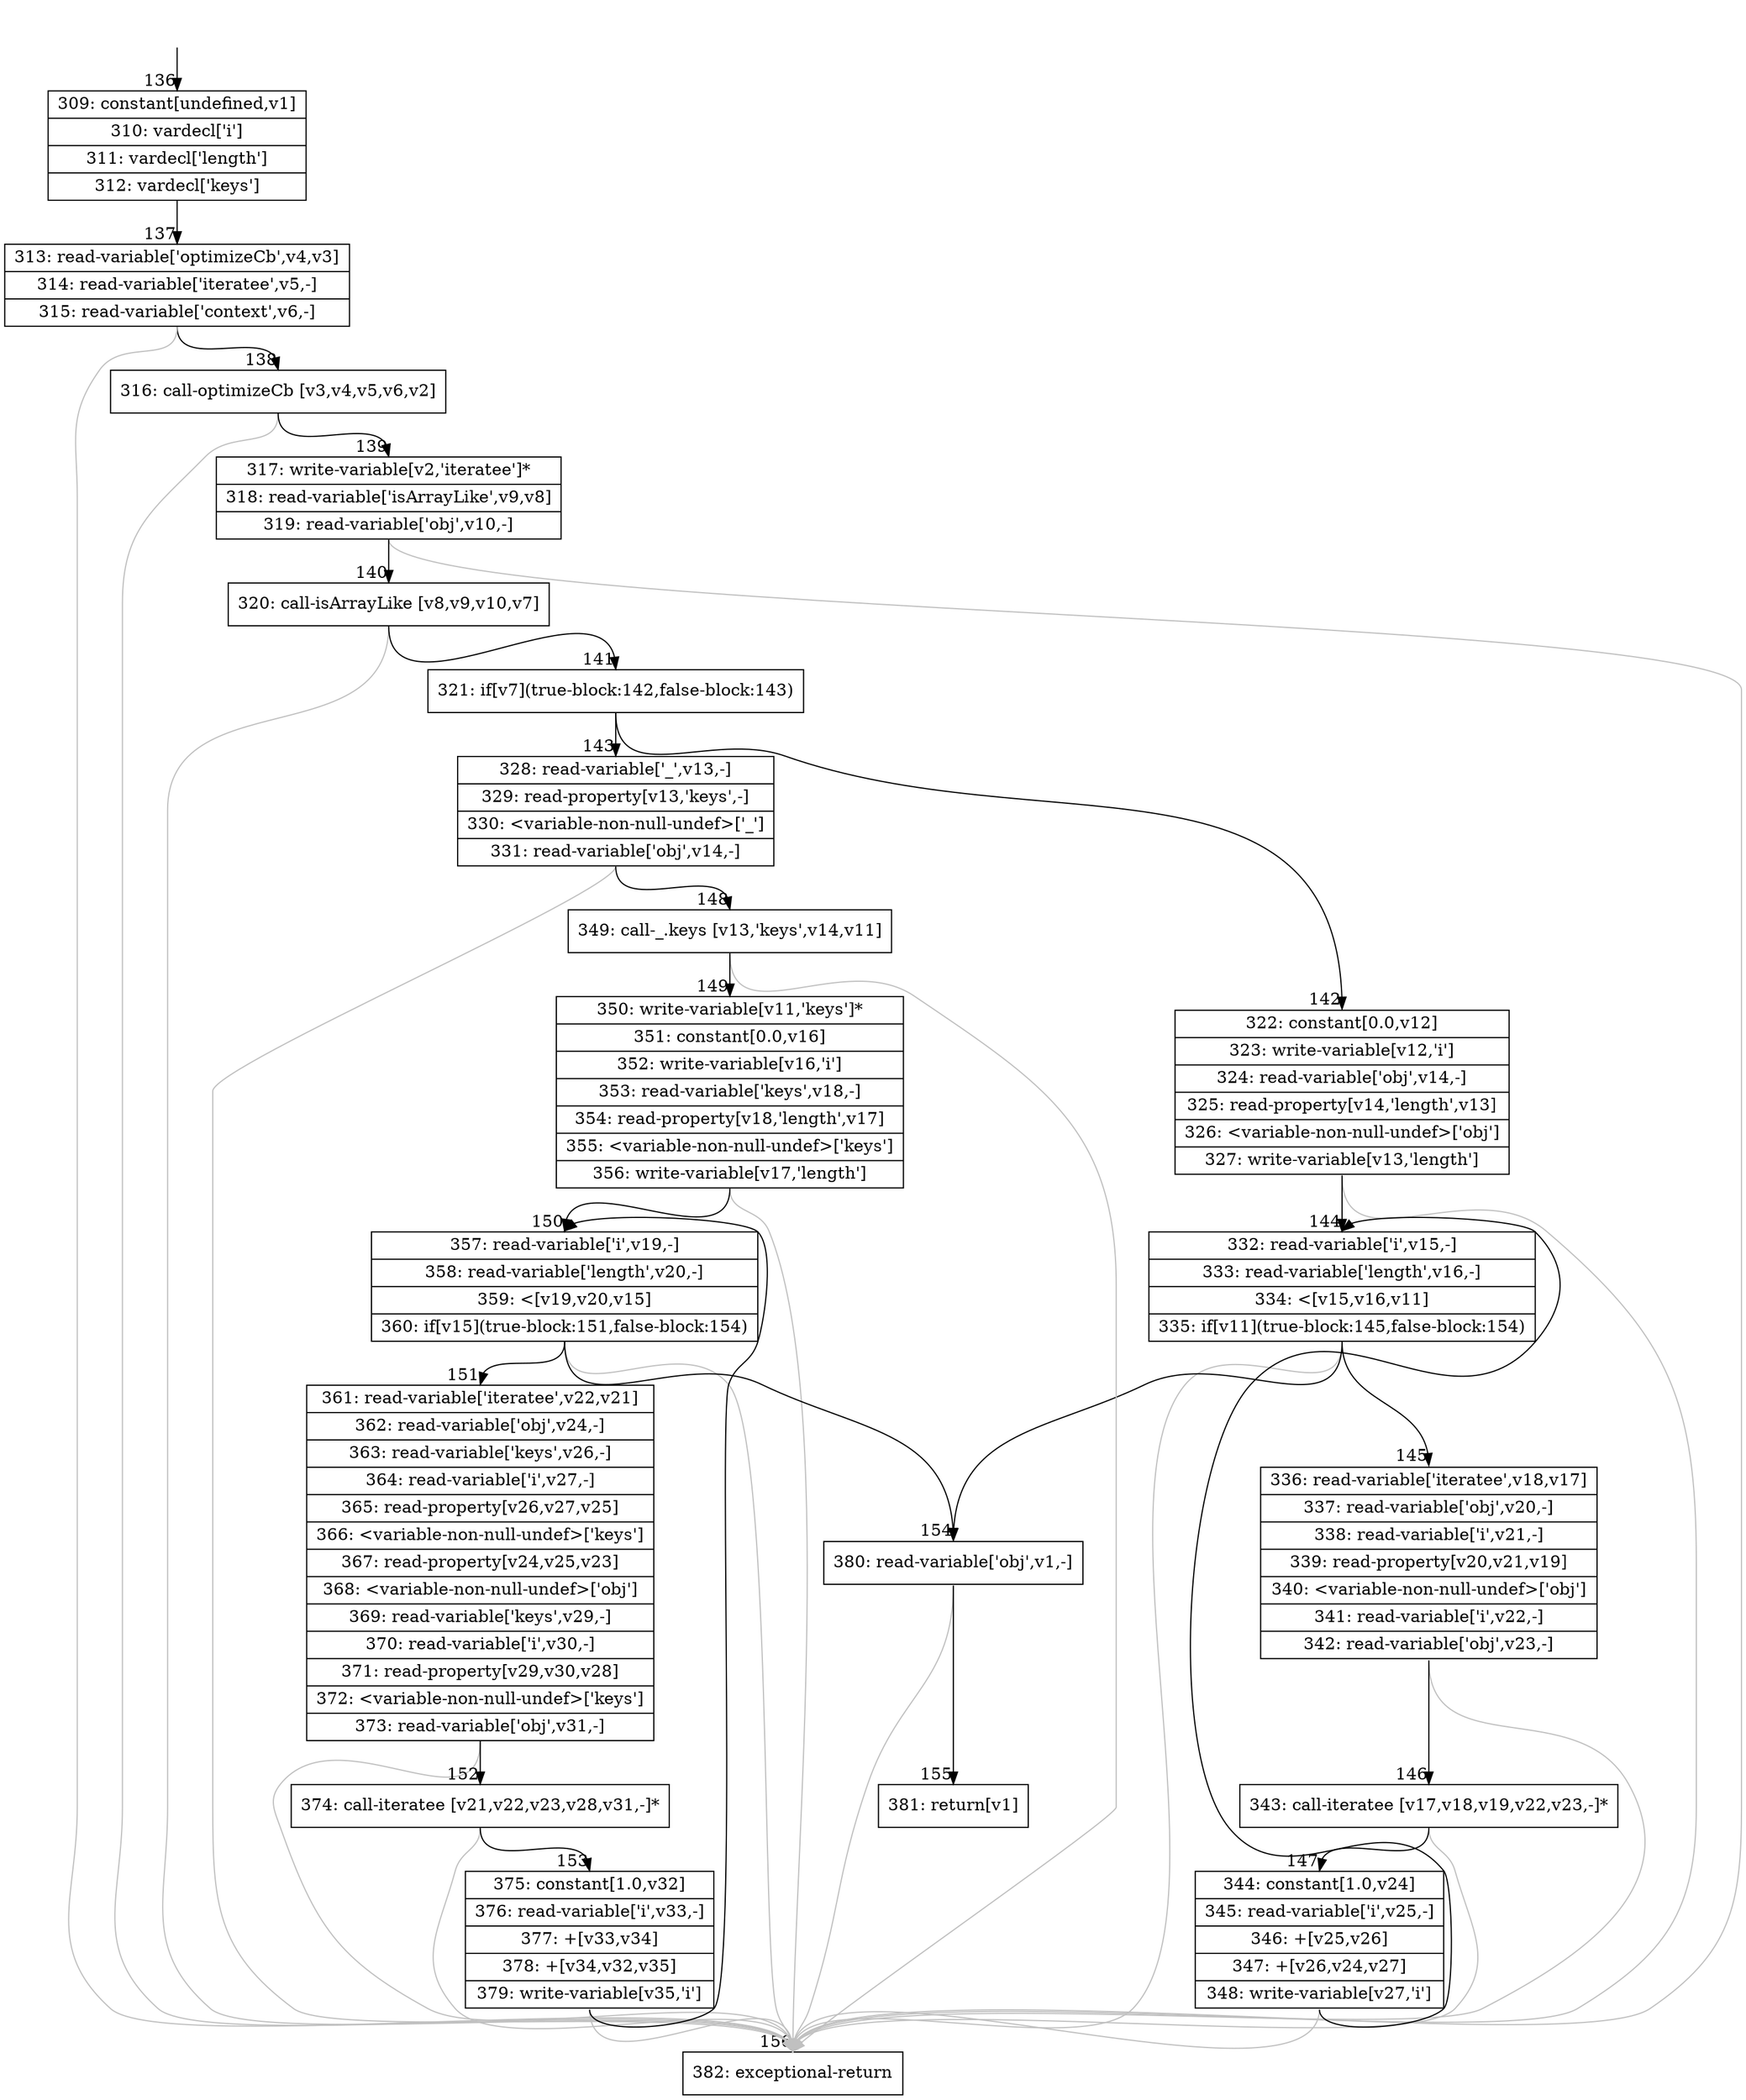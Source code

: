 digraph {
rankdir="TD"
BB_entry18[shape=none,label=""];
BB_entry18 -> BB136 [tailport=s, headport=n, headlabel="    136"]
BB136 [shape=record label="{309: constant[undefined,v1]|310: vardecl['i']|311: vardecl['length']|312: vardecl['keys']}" ] 
BB136 -> BB137 [tailport=s, headport=n, headlabel="      137"]
BB137 [shape=record label="{313: read-variable['optimizeCb',v4,v3]|314: read-variable['iteratee',v5,-]|315: read-variable['context',v6,-]}" ] 
BB137 -> BB138 [tailport=s, headport=n, headlabel="      138"]
BB137 -> BB156 [tailport=s, headport=n, color=gray, headlabel="      156"]
BB138 [shape=record label="{316: call-optimizeCb [v3,v4,v5,v6,v2]}" ] 
BB138 -> BB139 [tailport=s, headport=n, headlabel="      139"]
BB138 -> BB156 [tailport=s, headport=n, color=gray]
BB139 [shape=record label="{317: write-variable[v2,'iteratee']*|318: read-variable['isArrayLike',v9,v8]|319: read-variable['obj',v10,-]}" ] 
BB139 -> BB140 [tailport=s, headport=n, headlabel="      140"]
BB139 -> BB156 [tailport=s, headport=n, color=gray]
BB140 [shape=record label="{320: call-isArrayLike [v8,v9,v10,v7]}" ] 
BB140 -> BB141 [tailport=s, headport=n, headlabel="      141"]
BB140 -> BB156 [tailport=s, headport=n, color=gray]
BB141 [shape=record label="{321: if[v7](true-block:142,false-block:143)}" ] 
BB141 -> BB142 [tailport=s, headport=n, headlabel="      142"]
BB141 -> BB143 [tailport=s, headport=n, headlabel="      143"]
BB142 [shape=record label="{322: constant[0.0,v12]|323: write-variable[v12,'i']|324: read-variable['obj',v14,-]|325: read-property[v14,'length',v13]|326: \<variable-non-null-undef\>['obj']|327: write-variable[v13,'length']}" ] 
BB142 -> BB144 [tailport=s, headport=n, headlabel="      144"]
BB142 -> BB156 [tailport=s, headport=n, color=gray]
BB143 [shape=record label="{328: read-variable['_',v13,-]|329: read-property[v13,'keys',-]|330: \<variable-non-null-undef\>['_']|331: read-variable['obj',v14,-]}" ] 
BB143 -> BB148 [tailport=s, headport=n, headlabel="      148"]
BB143 -> BB156 [tailport=s, headport=n, color=gray]
BB144 [shape=record label="{332: read-variable['i',v15,-]|333: read-variable['length',v16,-]|334: \<[v15,v16,v11]|335: if[v11](true-block:145,false-block:154)}" ] 
BB144 -> BB145 [tailport=s, headport=n, headlabel="      145"]
BB144 -> BB154 [tailport=s, headport=n, headlabel="      154"]
BB144 -> BB156 [tailport=s, headport=n, color=gray]
BB145 [shape=record label="{336: read-variable['iteratee',v18,v17]|337: read-variable['obj',v20,-]|338: read-variable['i',v21,-]|339: read-property[v20,v21,v19]|340: \<variable-non-null-undef\>['obj']|341: read-variable['i',v22,-]|342: read-variable['obj',v23,-]}" ] 
BB145 -> BB146 [tailport=s, headport=n, headlabel="      146"]
BB145 -> BB156 [tailport=s, headport=n, color=gray]
BB146 [shape=record label="{343: call-iteratee [v17,v18,v19,v22,v23,-]*}" ] 
BB146 -> BB147 [tailport=s, headport=n, headlabel="      147"]
BB146 -> BB156 [tailport=s, headport=n, color=gray]
BB147 [shape=record label="{344: constant[1.0,v24]|345: read-variable['i',v25,-]|346: +[v25,v26]|347: +[v26,v24,v27]|348: write-variable[v27,'i']}" ] 
BB147 -> BB144 [tailport=s, headport=n]
BB147 -> BB156 [tailport=s, headport=n, color=gray]
BB148 [shape=record label="{349: call-_.keys [v13,'keys',v14,v11]}" ] 
BB148 -> BB149 [tailport=s, headport=n, headlabel="      149"]
BB148 -> BB156 [tailport=s, headport=n, color=gray]
BB149 [shape=record label="{350: write-variable[v11,'keys']*|351: constant[0.0,v16]|352: write-variable[v16,'i']|353: read-variable['keys',v18,-]|354: read-property[v18,'length',v17]|355: \<variable-non-null-undef\>['keys']|356: write-variable[v17,'length']}" ] 
BB149 -> BB150 [tailport=s, headport=n, headlabel="      150"]
BB149 -> BB156 [tailport=s, headport=n, color=gray]
BB150 [shape=record label="{357: read-variable['i',v19,-]|358: read-variable['length',v20,-]|359: \<[v19,v20,v15]|360: if[v15](true-block:151,false-block:154)}" ] 
BB150 -> BB151 [tailport=s, headport=n, headlabel="      151"]
BB150 -> BB154 [tailport=s, headport=n]
BB150 -> BB156 [tailport=s, headport=n, color=gray]
BB151 [shape=record label="{361: read-variable['iteratee',v22,v21]|362: read-variable['obj',v24,-]|363: read-variable['keys',v26,-]|364: read-variable['i',v27,-]|365: read-property[v26,v27,v25]|366: \<variable-non-null-undef\>['keys']|367: read-property[v24,v25,v23]|368: \<variable-non-null-undef\>['obj']|369: read-variable['keys',v29,-]|370: read-variable['i',v30,-]|371: read-property[v29,v30,v28]|372: \<variable-non-null-undef\>['keys']|373: read-variable['obj',v31,-]}" ] 
BB151 -> BB152 [tailport=s, headport=n, headlabel="      152"]
BB151 -> BB156 [tailport=s, headport=n, color=gray]
BB152 [shape=record label="{374: call-iteratee [v21,v22,v23,v28,v31,-]*}" ] 
BB152 -> BB153 [tailport=s, headport=n, headlabel="      153"]
BB152 -> BB156 [tailport=s, headport=n, color=gray]
BB153 [shape=record label="{375: constant[1.0,v32]|376: read-variable['i',v33,-]|377: +[v33,v34]|378: +[v34,v32,v35]|379: write-variable[v35,'i']}" ] 
BB153 -> BB150 [tailport=s, headport=n]
BB153 -> BB156 [tailport=s, headport=n, color=gray]
BB154 [shape=record label="{380: read-variable['obj',v1,-]}" ] 
BB154 -> BB155 [tailport=s, headport=n, headlabel="      155"]
BB154 -> BB156 [tailport=s, headport=n, color=gray]
BB155 [shape=record label="{381: return[v1]}" ] 
BB156 [shape=record label="{382: exceptional-return}" ] 
//#$~ 161
}

